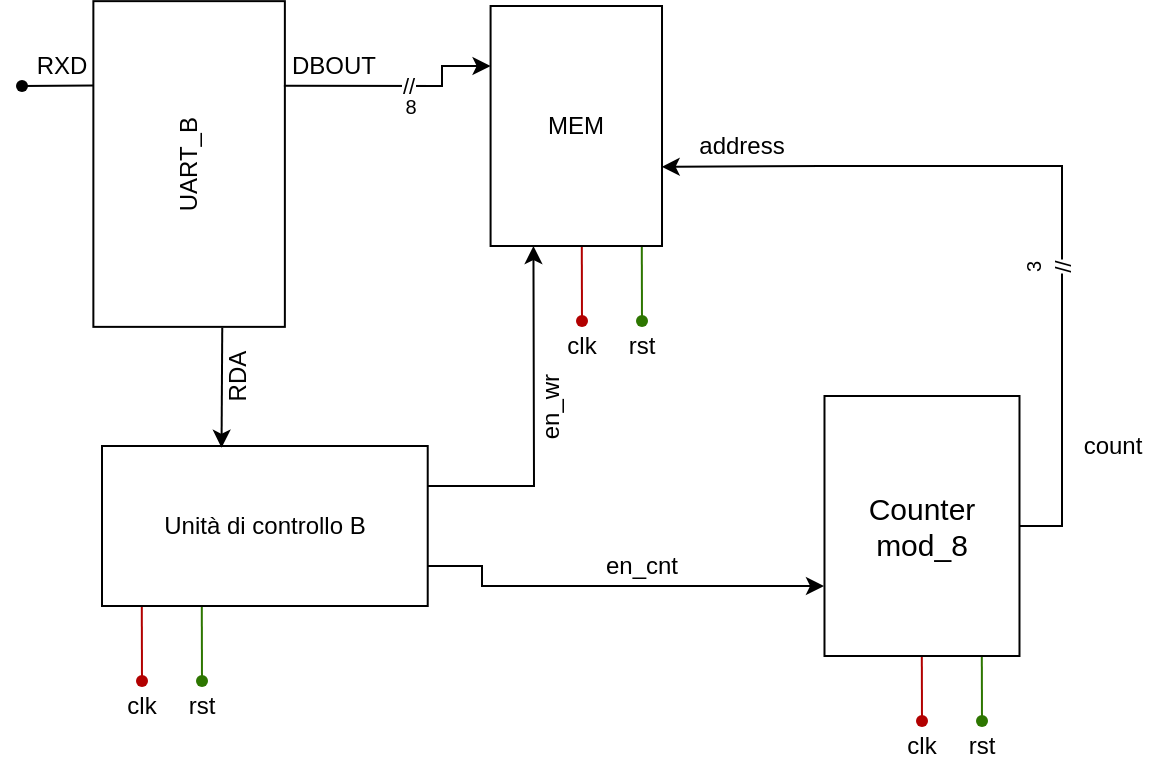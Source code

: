 <mxfile version="24.7.17">
  <diagram name="Pagina-1" id="BvzAI0JYxxz-Om-clRkZ">
    <mxGraphModel dx="1244" dy="902" grid="1" gridSize="10" guides="1" tooltips="1" connect="1" arrows="1" fold="1" page="1" pageScale="1" pageWidth="827" pageHeight="1169" math="0" shadow="0">
      <root>
        <mxCell id="0" />
        <mxCell id="1" parent="0" />
        <mxCell id="Y1dLoWXO-03WRQhrNPvf-77" value="" style="group" vertex="1" connectable="0" parent="1">
          <mxGeometry x="340" y="430" width="20" height="57.5" as="geometry" />
        </mxCell>
        <mxCell id="Y1dLoWXO-03WRQhrNPvf-78" value="" style="endArrow=none;html=1;rounded=0;fillColor=#60a917;strokeColor=#2D7600;" edge="1" parent="Y1dLoWXO-03WRQhrNPvf-77" source="Y1dLoWXO-03WRQhrNPvf-79">
          <mxGeometry width="50" height="50" relative="1" as="geometry">
            <mxPoint x="9.87" y="30" as="sourcePoint" />
            <mxPoint x="9.87" as="targetPoint" />
          </mxGeometry>
        </mxCell>
        <mxCell id="Y1dLoWXO-03WRQhrNPvf-79" value="" style="shape=waypoint;sketch=0;fillStyle=solid;size=6;pointerEvents=1;points=[];fillColor=#60a917;resizable=0;rotatable=0;perimeter=centerPerimeter;snapToPoint=1;strokeColor=#2D7600;fontColor=#ffffff;" vertex="1" parent="Y1dLoWXO-03WRQhrNPvf-77">
          <mxGeometry y="37.5" width="20" height="20" as="geometry" />
        </mxCell>
        <mxCell id="Y1dLoWXO-03WRQhrNPvf-80" value="" style="group" vertex="1" connectable="0" parent="1">
          <mxGeometry x="310" y="430" width="20" height="70" as="geometry" />
        </mxCell>
        <mxCell id="Y1dLoWXO-03WRQhrNPvf-81" value="" style="group" vertex="1" connectable="0" parent="Y1dLoWXO-03WRQhrNPvf-80">
          <mxGeometry width="20" height="57.5" as="geometry" />
        </mxCell>
        <mxCell id="Y1dLoWXO-03WRQhrNPvf-82" value="" style="endArrow=none;html=1;rounded=0;fillColor=#e51400;strokeColor=#B20000;" edge="1" parent="Y1dLoWXO-03WRQhrNPvf-81" source="Y1dLoWXO-03WRQhrNPvf-83">
          <mxGeometry width="50" height="50" relative="1" as="geometry">
            <mxPoint x="9.87" y="30" as="sourcePoint" />
            <mxPoint x="9.87" as="targetPoint" />
          </mxGeometry>
        </mxCell>
        <mxCell id="Y1dLoWXO-03WRQhrNPvf-83" value="" style="shape=waypoint;sketch=0;fillStyle=solid;size=6;pointerEvents=1;points=[];fillColor=#e51400;resizable=0;rotatable=0;perimeter=centerPerimeter;snapToPoint=1;strokeColor=#B20000;fontColor=#ffffff;" vertex="1" parent="Y1dLoWXO-03WRQhrNPvf-81">
          <mxGeometry y="37.5" width="20" height="20" as="geometry" />
        </mxCell>
        <mxCell id="Y1dLoWXO-03WRQhrNPvf-84" value="clk" style="text;html=1;align=center;verticalAlign=middle;whiteSpace=wrap;rounded=0;" vertex="1" parent="Y1dLoWXO-03WRQhrNPvf-80">
          <mxGeometry y="50" width="20" height="20" as="geometry" />
        </mxCell>
        <mxCell id="Y1dLoWXO-03WRQhrNPvf-1" value="" style="group" vertex="1" connectable="0" parent="1">
          <mxGeometry x="490" y="630" width="60" height="70" as="geometry" />
        </mxCell>
        <mxCell id="Y1dLoWXO-03WRQhrNPvf-2" value="" style="group" vertex="1" connectable="0" parent="Y1dLoWXO-03WRQhrNPvf-1">
          <mxGeometry x="20" width="20" height="57.5" as="geometry" />
        </mxCell>
        <mxCell id="Y1dLoWXO-03WRQhrNPvf-3" value="" style="endArrow=none;html=1;rounded=0;fillColor=#60a917;strokeColor=#2D7600;" edge="1" parent="Y1dLoWXO-03WRQhrNPvf-2" source="Y1dLoWXO-03WRQhrNPvf-4">
          <mxGeometry width="50" height="50" relative="1" as="geometry">
            <mxPoint x="9.87" y="30" as="sourcePoint" />
            <mxPoint x="9.87" as="targetPoint" />
          </mxGeometry>
        </mxCell>
        <mxCell id="Y1dLoWXO-03WRQhrNPvf-4" value="" style="shape=waypoint;sketch=0;fillStyle=solid;size=6;pointerEvents=1;points=[];fillColor=#60a917;resizable=0;rotatable=0;perimeter=centerPerimeter;snapToPoint=1;strokeColor=#2D7600;fontColor=#ffffff;" vertex="1" parent="Y1dLoWXO-03WRQhrNPvf-2">
          <mxGeometry y="37.5" width="20" height="20" as="geometry" />
        </mxCell>
        <mxCell id="Y1dLoWXO-03WRQhrNPvf-5" value="rst" style="text;html=1;align=center;verticalAlign=middle;whiteSpace=wrap;rounded=0;" vertex="1" parent="Y1dLoWXO-03WRQhrNPvf-1">
          <mxGeometry y="50" width="60" height="20" as="geometry" />
        </mxCell>
        <mxCell id="Y1dLoWXO-03WRQhrNPvf-6" value="" style="group" vertex="1" connectable="0" parent="1">
          <mxGeometry x="100" y="610" width="60" height="70" as="geometry" />
        </mxCell>
        <mxCell id="Y1dLoWXO-03WRQhrNPvf-7" value="" style="group" vertex="1" connectable="0" parent="Y1dLoWXO-03WRQhrNPvf-6">
          <mxGeometry x="20" width="20" height="57.5" as="geometry" />
        </mxCell>
        <mxCell id="Y1dLoWXO-03WRQhrNPvf-8" value="" style="endArrow=none;html=1;rounded=0;fillColor=#60a917;strokeColor=#2D7600;" edge="1" parent="Y1dLoWXO-03WRQhrNPvf-7" source="Y1dLoWXO-03WRQhrNPvf-9">
          <mxGeometry width="50" height="50" relative="1" as="geometry">
            <mxPoint x="9.87" y="30" as="sourcePoint" />
            <mxPoint x="9.87" as="targetPoint" />
          </mxGeometry>
        </mxCell>
        <mxCell id="Y1dLoWXO-03WRQhrNPvf-9" value="" style="shape=waypoint;sketch=0;fillStyle=solid;size=6;pointerEvents=1;points=[];fillColor=#60a917;resizable=0;rotatable=0;perimeter=centerPerimeter;snapToPoint=1;strokeColor=#2D7600;fontColor=#ffffff;" vertex="1" parent="Y1dLoWXO-03WRQhrNPvf-7">
          <mxGeometry y="37.5" width="20" height="20" as="geometry" />
        </mxCell>
        <mxCell id="Y1dLoWXO-03WRQhrNPvf-10" value="rst" style="text;html=1;align=center;verticalAlign=middle;whiteSpace=wrap;rounded=0;" vertex="1" parent="Y1dLoWXO-03WRQhrNPvf-6">
          <mxGeometry y="50" width="60" height="20" as="geometry" />
        </mxCell>
        <mxCell id="Y1dLoWXO-03WRQhrNPvf-16" value="" style="group" vertex="1" connectable="0" parent="1">
          <mxGeometry x="480" y="630" width="20" height="70" as="geometry" />
        </mxCell>
        <mxCell id="Y1dLoWXO-03WRQhrNPvf-17" value="" style="group" vertex="1" connectable="0" parent="Y1dLoWXO-03WRQhrNPvf-16">
          <mxGeometry width="20" height="57.5" as="geometry" />
        </mxCell>
        <mxCell id="Y1dLoWXO-03WRQhrNPvf-18" value="" style="endArrow=none;html=1;rounded=0;fillColor=#e51400;strokeColor=#B20000;" edge="1" parent="Y1dLoWXO-03WRQhrNPvf-17" source="Y1dLoWXO-03WRQhrNPvf-19">
          <mxGeometry width="50" height="50" relative="1" as="geometry">
            <mxPoint x="9.87" y="30" as="sourcePoint" />
            <mxPoint x="9.87" as="targetPoint" />
          </mxGeometry>
        </mxCell>
        <mxCell id="Y1dLoWXO-03WRQhrNPvf-19" value="" style="shape=waypoint;sketch=0;fillStyle=solid;size=6;pointerEvents=1;points=[];fillColor=#e51400;resizable=0;rotatable=0;perimeter=centerPerimeter;snapToPoint=1;strokeColor=#B20000;fontColor=#ffffff;" vertex="1" parent="Y1dLoWXO-03WRQhrNPvf-17">
          <mxGeometry y="37.5" width="20" height="20" as="geometry" />
        </mxCell>
        <mxCell id="Y1dLoWXO-03WRQhrNPvf-20" value="clk" style="text;html=1;align=center;verticalAlign=middle;whiteSpace=wrap;rounded=0;" vertex="1" parent="Y1dLoWXO-03WRQhrNPvf-16">
          <mxGeometry y="50" width="20" height="20" as="geometry" />
        </mxCell>
        <mxCell id="Y1dLoWXO-03WRQhrNPvf-31" value="" style="group" vertex="1" connectable="0" parent="1">
          <mxGeometry x="90" y="610" width="20" height="70" as="geometry" />
        </mxCell>
        <mxCell id="Y1dLoWXO-03WRQhrNPvf-32" value="" style="group" vertex="1" connectable="0" parent="Y1dLoWXO-03WRQhrNPvf-31">
          <mxGeometry width="20" height="57.5" as="geometry" />
        </mxCell>
        <mxCell id="Y1dLoWXO-03WRQhrNPvf-33" value="" style="endArrow=none;html=1;rounded=0;fillColor=#e51400;strokeColor=#B20000;" edge="1" parent="Y1dLoWXO-03WRQhrNPvf-32" source="Y1dLoWXO-03WRQhrNPvf-34">
          <mxGeometry width="50" height="50" relative="1" as="geometry">
            <mxPoint x="9.87" y="30" as="sourcePoint" />
            <mxPoint x="9.87" as="targetPoint" />
          </mxGeometry>
        </mxCell>
        <mxCell id="Y1dLoWXO-03WRQhrNPvf-34" value="" style="shape=waypoint;sketch=0;fillStyle=solid;size=6;pointerEvents=1;points=[];fillColor=#e51400;resizable=0;rotatable=0;perimeter=centerPerimeter;snapToPoint=1;strokeColor=#B20000;fontColor=#ffffff;" vertex="1" parent="Y1dLoWXO-03WRQhrNPvf-32">
          <mxGeometry y="37.5" width="20" height="20" as="geometry" />
        </mxCell>
        <mxCell id="Y1dLoWXO-03WRQhrNPvf-35" value="clk" style="text;html=1;align=center;verticalAlign=middle;whiteSpace=wrap;rounded=0;" vertex="1" parent="Y1dLoWXO-03WRQhrNPvf-31">
          <mxGeometry y="50" width="20" height="20" as="geometry" />
        </mxCell>
        <mxCell id="Y1dLoWXO-03WRQhrNPvf-36" value="Unità di controllo B" style="rounded=0;whiteSpace=wrap;html=1;" vertex="1" parent="1">
          <mxGeometry x="80" y="540" width="162.86" height="80" as="geometry" />
        </mxCell>
        <mxCell id="Y1dLoWXO-03WRQhrNPvf-37" value="MEM" style="rounded=0;whiteSpace=wrap;html=1;" vertex="1" parent="1">
          <mxGeometry x="274.29" y="320" width="85.713" height="120" as="geometry" />
        </mxCell>
        <mxCell id="Y1dLoWXO-03WRQhrNPvf-38" value="en_cnt" style="text;html=1;align=center;verticalAlign=middle;whiteSpace=wrap;rounded=0;" vertex="1" parent="1">
          <mxGeometry x="320" y="590" width="60" height="20" as="geometry" />
        </mxCell>
        <mxCell id="Y1dLoWXO-03WRQhrNPvf-39" value="&lt;font style=&quot;font-size: 15px;&quot;&gt;Counter&lt;/font&gt;&lt;div&gt;&lt;font style=&quot;font-size: 15px;&quot;&gt;mod_8&lt;/font&gt;&lt;/div&gt;" style="rounded=0;whiteSpace=wrap;html=1;movable=1;resizable=1;rotatable=1;deletable=1;editable=1;locked=0;connectable=1;" vertex="1" parent="1">
          <mxGeometry x="441.246" y="515" width="97.502" height="130" as="geometry" />
        </mxCell>
        <mxCell id="Y1dLoWXO-03WRQhrNPvf-40" value="address" style="text;html=1;align=center;verticalAlign=middle;whiteSpace=wrap;rounded=0;" vertex="1" parent="1">
          <mxGeometry x="370" y="380" width="60" height="20" as="geometry" />
        </mxCell>
        <mxCell id="Y1dLoWXO-03WRQhrNPvf-41" value="count" style="text;html=1;align=center;verticalAlign=middle;whiteSpace=wrap;rounded=0;" vertex="1" parent="1">
          <mxGeometry x="566.91" y="530" width="37.37" height="20" as="geometry" />
        </mxCell>
        <mxCell id="Y1dLoWXO-03WRQhrNPvf-42" value="&lt;font style=&quot;font-size: 10px;&quot;&gt;3&lt;/font&gt;" style="text;html=1;align=center;verticalAlign=middle;whiteSpace=wrap;rounded=0;rotation=-90;" vertex="1" parent="1">
          <mxGeometry x="524.41" y="440" width="42.5" height="20" as="geometry" />
        </mxCell>
        <mxCell id="Y1dLoWXO-03WRQhrNPvf-43" value="en_wr" style="text;html=1;align=center;verticalAlign=middle;whiteSpace=wrap;rounded=0;rotation=-90;" vertex="1" parent="1">
          <mxGeometry x="274.29" y="510" width="60" height="20" as="geometry" />
        </mxCell>
        <mxCell id="Y1dLoWXO-03WRQhrNPvf-44" value="" style="group;rotation=-90;" vertex="1" connectable="0" parent="1">
          <mxGeometry x="80" y="330" width="136.11" height="133.5" as="geometry" />
        </mxCell>
        <mxCell id="Y1dLoWXO-03WRQhrNPvf-46" value="" style="shape=waypoint;sketch=0;fillStyle=solid;size=6;pointerEvents=1;points=[];fillColor=#e1d5e7;resizable=0;rotatable=0;perimeter=centerPerimeter;snapToPoint=1;strokeColor=#000000;rotation=-90;" vertex="1" parent="Y1dLoWXO-03WRQhrNPvf-44">
          <mxGeometry x="19" y="19" width="20" height="20" as="geometry" />
        </mxCell>
        <mxCell id="Y1dLoWXO-03WRQhrNPvf-47" value="UART_B" style="rounded=0;whiteSpace=wrap;html=1;rotation=-90;" vertex="1" parent="Y1dLoWXO-03WRQhrNPvf-44">
          <mxGeometry x="-37.87" y="21.13" width="162.86" height="95.75" as="geometry" />
        </mxCell>
        <mxCell id="Y1dLoWXO-03WRQhrNPvf-48" value="DBOUT" style="text;html=1;align=center;verticalAlign=middle;whiteSpace=wrap;rounded=0;" vertex="1" parent="Y1dLoWXO-03WRQhrNPvf-44">
          <mxGeometry x="96.11" y="10" width="40" height="20" as="geometry" />
        </mxCell>
        <mxCell id="Y1dLoWXO-03WRQhrNPvf-56" value="" style="endArrow=classic;html=1;rounded=0;entryX=0.998;entryY=0.67;entryDx=0;entryDy=0;entryPerimeter=0;exitX=1;exitY=0.5;exitDx=0;exitDy=0;" edge="1" parent="1" source="Y1dLoWXO-03WRQhrNPvf-39" target="Y1dLoWXO-03WRQhrNPvf-37">
          <mxGeometry width="50" height="50" relative="1" as="geometry">
            <mxPoint x="560" y="570" as="sourcePoint" />
            <mxPoint x="410" y="410" as="targetPoint" />
            <Array as="points">
              <mxPoint x="560" y="580" />
              <mxPoint x="560" y="550" />
              <mxPoint x="560" y="400" />
              <mxPoint x="440" y="400" />
            </Array>
          </mxGeometry>
        </mxCell>
        <mxCell id="Y1dLoWXO-03WRQhrNPvf-57" value="//" style="edgeLabel;html=1;align=center;verticalAlign=middle;resizable=0;points=[];rotation=90;" vertex="1" connectable="0" parent="Y1dLoWXO-03WRQhrNPvf-56">
          <mxGeometry x="-0.242" y="-2" relative="1" as="geometry">
            <mxPoint x="-1" as="offset" />
          </mxGeometry>
        </mxCell>
        <mxCell id="Y1dLoWXO-03WRQhrNPvf-58" value="&lt;font style=&quot;font-size: 10px;&quot;&gt;8&lt;/font&gt;" style="text;html=1;align=center;verticalAlign=middle;whiteSpace=wrap;rounded=0;rotation=0;" vertex="1" parent="1">
          <mxGeometry x="210" y="360" width="48.61" height="20" as="geometry" />
        </mxCell>
        <mxCell id="Y1dLoWXO-03WRQhrNPvf-66" value="" style="endArrow=none;html=1;rounded=0;fillColor=#e1d5e7;strokeColor=#000000;exitDx=0;exitDy=0;" edge="1" source="Y1dLoWXO-03WRQhrNPvf-67" parent="1">
          <mxGeometry width="50" height="50" relative="1" as="geometry">
            <mxPoint x="309.87" y="370" as="sourcePoint" />
            <mxPoint x="40" y="358" as="targetPoint" />
          </mxGeometry>
        </mxCell>
        <mxCell id="Y1dLoWXO-03WRQhrNPvf-68" value="" style="endArrow=none;html=1;rounded=0;fillColor=#e1d5e7;strokeColor=#000000;exitX=0.741;exitY=0.001;exitDx=0;exitDy=0;exitPerimeter=0;" edge="1" parent="1" source="Y1dLoWXO-03WRQhrNPvf-47" target="Y1dLoWXO-03WRQhrNPvf-67">
          <mxGeometry width="50" height="50" relative="1" as="geometry">
            <mxPoint x="76" y="358" as="sourcePoint" />
            <mxPoint x="40" y="358" as="targetPoint" />
          </mxGeometry>
        </mxCell>
        <mxCell id="Y1dLoWXO-03WRQhrNPvf-67" value="" style="shape=waypoint;sketch=0;fillStyle=solid;size=6;pointerEvents=1;points=[];fillColor=#e1d5e7;resizable=0;rotatable=0;perimeter=centerPerimeter;snapToPoint=1;strokeColor=#000000;" vertex="1" parent="1">
          <mxGeometry x="30" y="350" width="20" height="20" as="geometry" />
        </mxCell>
        <mxCell id="Y1dLoWXO-03WRQhrNPvf-69" value="RXD" style="text;html=1;align=center;verticalAlign=middle;whiteSpace=wrap;rounded=0;" vertex="1" parent="1">
          <mxGeometry x="40" y="340" width="40" height="20" as="geometry" />
        </mxCell>
        <mxCell id="Y1dLoWXO-03WRQhrNPvf-71" value="" style="endArrow=classic;html=1;rounded=0;exitX=1;exitY=0.25;exitDx=0;exitDy=0;entryX=0.25;entryY=1;entryDx=0;entryDy=0;" edge="1" parent="1" source="Y1dLoWXO-03WRQhrNPvf-36" target="Y1dLoWXO-03WRQhrNPvf-37">
          <mxGeometry width="50" height="50" relative="1" as="geometry">
            <mxPoint x="230" y="630" as="sourcePoint" />
            <mxPoint x="280" y="600" as="targetPoint" />
            <Array as="points">
              <mxPoint x="296" y="560" />
            </Array>
          </mxGeometry>
        </mxCell>
        <mxCell id="Y1dLoWXO-03WRQhrNPvf-72" value="" style="endArrow=classic;html=1;rounded=0;exitX=1;exitY=0.75;exitDx=0;exitDy=0;" edge="1" parent="1" source="Y1dLoWXO-03WRQhrNPvf-36">
          <mxGeometry width="50" height="50" relative="1" as="geometry">
            <mxPoint x="240" y="630" as="sourcePoint" />
            <mxPoint x="441" y="610" as="targetPoint" />
            <Array as="points">
              <mxPoint x="270" y="600" />
              <mxPoint x="270" y="610" />
            </Array>
          </mxGeometry>
        </mxCell>
        <mxCell id="Y1dLoWXO-03WRQhrNPvf-73" value="" style="endArrow=classic;html=1;rounded=0;exitX=0.74;exitY=0.995;exitDx=0;exitDy=0;entryX=0;entryY=0.25;entryDx=0;entryDy=0;exitPerimeter=0;" edge="1" parent="1" source="Y1dLoWXO-03WRQhrNPvf-47" target="Y1dLoWXO-03WRQhrNPvf-37">
          <mxGeometry width="50" height="50" relative="1" as="geometry">
            <mxPoint x="200" y="620" as="sourcePoint" />
            <mxPoint x="250" y="570" as="targetPoint" />
            <Array as="points">
              <mxPoint x="250" y="360" />
              <mxPoint x="250" y="350" />
            </Array>
          </mxGeometry>
        </mxCell>
        <mxCell id="Y1dLoWXO-03WRQhrNPvf-76" value="//" style="edgeLabel;html=1;align=center;verticalAlign=middle;resizable=0;points=[];" vertex="1" connectable="0" parent="Y1dLoWXO-03WRQhrNPvf-73">
          <mxGeometry x="0.089" relative="1" as="geometry">
            <mxPoint as="offset" />
          </mxGeometry>
        </mxCell>
        <mxCell id="Y1dLoWXO-03WRQhrNPvf-74" value="" style="endArrow=classic;html=1;rounded=0;entryX=0.367;entryY=0.011;entryDx=0;entryDy=0;entryPerimeter=0;exitX=-0.003;exitY=0.673;exitDx=0;exitDy=0;exitPerimeter=0;" edge="1" parent="1" source="Y1dLoWXO-03WRQhrNPvf-47" target="Y1dLoWXO-03WRQhrNPvf-36">
          <mxGeometry width="50" height="50" relative="1" as="geometry">
            <mxPoint x="160" y="490" as="sourcePoint" />
            <mxPoint x="450" y="510" as="targetPoint" />
          </mxGeometry>
        </mxCell>
        <mxCell id="Y1dLoWXO-03WRQhrNPvf-75" value="RDA" style="text;html=1;align=center;verticalAlign=middle;whiteSpace=wrap;rounded=0;rotation=-90;" vertex="1" parent="1">
          <mxGeometry x="118.05" y="495" width="60" height="20" as="geometry" />
        </mxCell>
        <mxCell id="Y1dLoWXO-03WRQhrNPvf-85" value="rst" style="text;html=1;align=center;verticalAlign=middle;whiteSpace=wrap;rounded=0;" vertex="1" parent="1">
          <mxGeometry x="320" y="480" width="60" height="20" as="geometry" />
        </mxCell>
      </root>
    </mxGraphModel>
  </diagram>
</mxfile>
